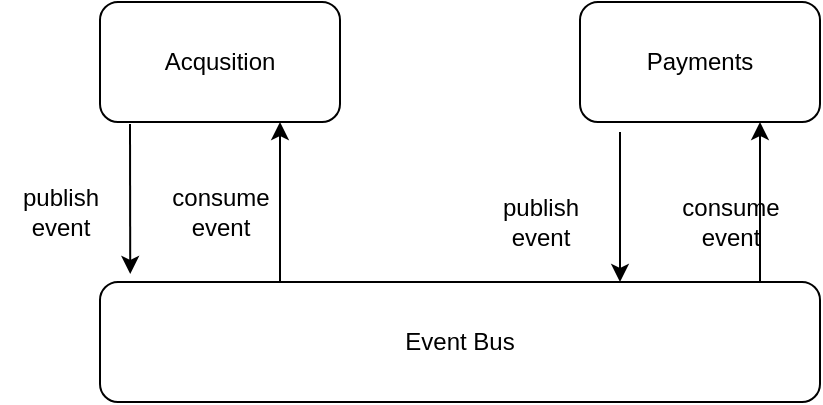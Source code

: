 <mxfile version="20.8.22" type="github">
  <diagram name="Страница 1" id="dl8KgAMUToVyjUrp3xqV">
    <mxGraphModel dx="1306" dy="722" grid="1" gridSize="10" guides="1" tooltips="1" connect="1" arrows="1" fold="1" page="1" pageScale="1" pageWidth="827" pageHeight="1169" math="0" shadow="0">
      <root>
        <mxCell id="0" />
        <mxCell id="1" parent="0" />
        <mxCell id="eq7EaYwAeTrioy_Z5e4B-2" value="Acqusition" style="rounded=1;whiteSpace=wrap;html=1;" vertex="1" parent="1">
          <mxGeometry x="200" y="420" width="120" height="60" as="geometry" />
        </mxCell>
        <mxCell id="eq7EaYwAeTrioy_Z5e4B-3" value="Payments" style="rounded=1;whiteSpace=wrap;html=1;" vertex="1" parent="1">
          <mxGeometry x="440" y="420" width="120" height="60" as="geometry" />
        </mxCell>
        <mxCell id="eq7EaYwAeTrioy_Z5e4B-4" value="Event Bus" style="rounded=1;whiteSpace=wrap;html=1;" vertex="1" parent="1">
          <mxGeometry x="200" y="560" width="360" height="60" as="geometry" />
        </mxCell>
        <mxCell id="eq7EaYwAeTrioy_Z5e4B-5" value="" style="endArrow=classic;html=1;rounded=0;exitX=0.125;exitY=1.017;exitDx=0;exitDy=0;exitPerimeter=0;entryX=0.042;entryY=-0.067;entryDx=0;entryDy=0;entryPerimeter=0;" edge="1" parent="1" source="eq7EaYwAeTrioy_Z5e4B-2" target="eq7EaYwAeTrioy_Z5e4B-4">
          <mxGeometry width="50" height="50" relative="1" as="geometry">
            <mxPoint x="500" y="620" as="sourcePoint" />
            <mxPoint x="550" y="570" as="targetPoint" />
          </mxGeometry>
        </mxCell>
        <mxCell id="eq7EaYwAeTrioy_Z5e4B-6" value="" style="endArrow=classic;html=1;rounded=0;exitX=0.125;exitY=1.017;exitDx=0;exitDy=0;exitPerimeter=0;entryX=0.042;entryY=-0.067;entryDx=0;entryDy=0;entryPerimeter=0;" edge="1" parent="1">
          <mxGeometry width="50" height="50" relative="1" as="geometry">
            <mxPoint x="460" y="485" as="sourcePoint" />
            <mxPoint x="460" y="560" as="targetPoint" />
          </mxGeometry>
        </mxCell>
        <mxCell id="eq7EaYwAeTrioy_Z5e4B-7" value="" style="endArrow=classic;html=1;rounded=0;exitX=0.25;exitY=0;exitDx=0;exitDy=0;entryX=0.75;entryY=1;entryDx=0;entryDy=0;" edge="1" parent="1" source="eq7EaYwAeTrioy_Z5e4B-4" target="eq7EaYwAeTrioy_Z5e4B-2">
          <mxGeometry width="50" height="50" relative="1" as="geometry">
            <mxPoint x="500" y="620" as="sourcePoint" />
            <mxPoint x="550" y="570" as="targetPoint" />
          </mxGeometry>
        </mxCell>
        <mxCell id="eq7EaYwAeTrioy_Z5e4B-8" value="" style="endArrow=classic;html=1;rounded=0;exitX=0.25;exitY=0;exitDx=0;exitDy=0;entryX=0.75;entryY=1;entryDx=0;entryDy=0;" edge="1" parent="1">
          <mxGeometry width="50" height="50" relative="1" as="geometry">
            <mxPoint x="530" y="560" as="sourcePoint" />
            <mxPoint x="530" y="480" as="targetPoint" />
          </mxGeometry>
        </mxCell>
        <mxCell id="eq7EaYwAeTrioy_Z5e4B-9" value="publish&lt;br&gt;event" style="text;html=1;align=center;verticalAlign=middle;resizable=0;points=[];autosize=1;strokeColor=none;fillColor=none;" vertex="1" parent="1">
          <mxGeometry x="150" y="505" width="60" height="40" as="geometry" />
        </mxCell>
        <mxCell id="eq7EaYwAeTrioy_Z5e4B-10" value="publish&lt;br&gt;event" style="text;html=1;align=center;verticalAlign=middle;resizable=0;points=[];autosize=1;strokeColor=none;fillColor=none;" vertex="1" parent="1">
          <mxGeometry x="390" y="510" width="60" height="40" as="geometry" />
        </mxCell>
        <mxCell id="eq7EaYwAeTrioy_Z5e4B-11" value="consume&lt;br&gt;event" style="text;html=1;align=center;verticalAlign=middle;resizable=0;points=[];autosize=1;strokeColor=none;fillColor=none;" vertex="1" parent="1">
          <mxGeometry x="225" y="505" width="70" height="40" as="geometry" />
        </mxCell>
        <mxCell id="eq7EaYwAeTrioy_Z5e4B-12" value="consume&lt;br&gt;event" style="text;html=1;align=center;verticalAlign=middle;resizable=0;points=[];autosize=1;strokeColor=none;fillColor=none;" vertex="1" parent="1">
          <mxGeometry x="480" y="510" width="70" height="40" as="geometry" />
        </mxCell>
      </root>
    </mxGraphModel>
  </diagram>
</mxfile>

